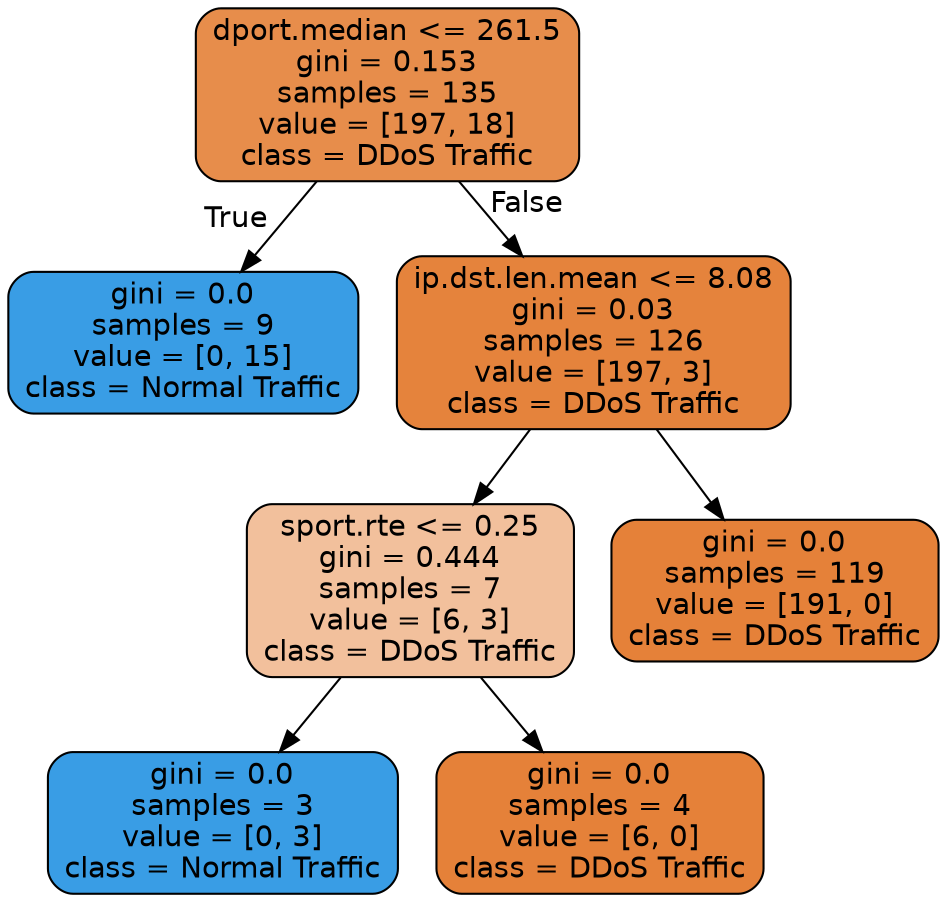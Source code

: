 digraph Tree {
node [shape=box, style="filled, rounded", color="black", fontname="helvetica"] ;
edge [fontname="helvetica"] ;
0 [label="dport.median <= 261.5\ngini = 0.153\nsamples = 135\nvalue = [197, 18]\nclass = DDoS Traffic", fillcolor="#e78d4b"] ;
1 [label="gini = 0.0\nsamples = 9\nvalue = [0, 15]\nclass = Normal Traffic", fillcolor="#399de5"] ;
0 -> 1 [labeldistance=2.5, labelangle=45, headlabel="True"] ;
2 [label="ip.dst.len.mean <= 8.08\ngini = 0.03\nsamples = 126\nvalue = [197, 3]\nclass = DDoS Traffic", fillcolor="#e5833c"] ;
0 -> 2 [labeldistance=2.5, labelangle=-45, headlabel="False"] ;
3 [label="sport.rte <= 0.25\ngini = 0.444\nsamples = 7\nvalue = [6, 3]\nclass = DDoS Traffic", fillcolor="#f2c09c"] ;
2 -> 3 ;
4 [label="gini = 0.0\nsamples = 3\nvalue = [0, 3]\nclass = Normal Traffic", fillcolor="#399de5"] ;
3 -> 4 ;
5 [label="gini = 0.0\nsamples = 4\nvalue = [6, 0]\nclass = DDoS Traffic", fillcolor="#e58139"] ;
3 -> 5 ;
6 [label="gini = 0.0\nsamples = 119\nvalue = [191, 0]\nclass = DDoS Traffic", fillcolor="#e58139"] ;
2 -> 6 ;
}